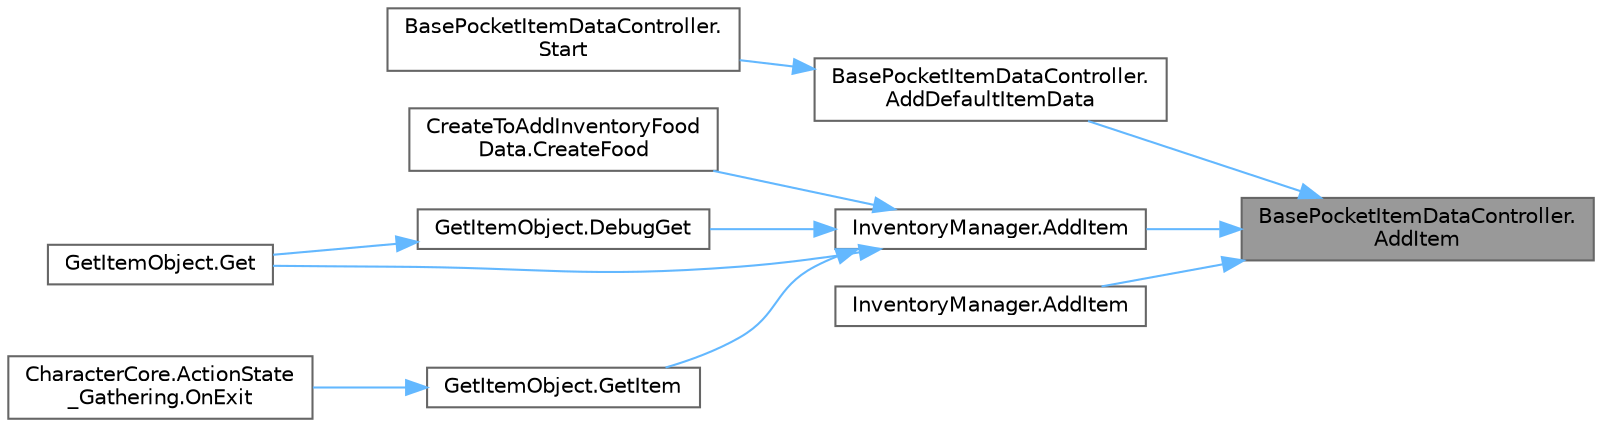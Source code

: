 digraph "BasePocketItemDataController.AddItem"
{
 // LATEX_PDF_SIZE
  bgcolor="transparent";
  edge [fontname=Helvetica,fontsize=10,labelfontname=Helvetica,labelfontsize=10];
  node [fontname=Helvetica,fontsize=10,shape=box,height=0.2,width=0.4];
  rankdir="RL";
  Node1 [id="Node000001",label="BasePocketItemDataController.\lAddItem",height=0.2,width=0.4,color="gray40", fillcolor="grey60", style="filled", fontcolor="black",tooltip="アイテムリストに引数アイテムを追加する"];
  Node1 -> Node2 [id="edge11_Node000001_Node000002",dir="back",color="steelblue1",style="solid",tooltip=" "];
  Node2 [id="Node000002",label="BasePocketItemDataController.\lAddDefaultItemData",height=0.2,width=0.4,color="grey40", fillcolor="white", style="filled",URL="$class_base_pocket_item_data_controller.html#a8976ea94159ccc6785371582e4a69145",tooltip=" "];
  Node2 -> Node3 [id="edge12_Node000002_Node000003",dir="back",color="steelblue1",style="solid",tooltip=" "];
  Node3 [id="Node000003",label="BasePocketItemDataController.\lStart",height=0.2,width=0.4,color="grey40", fillcolor="white", style="filled",URL="$class_base_pocket_item_data_controller.html#af65bb1cf2b9474f28ee4a5490a9bf627",tooltip=" "];
  Node1 -> Node4 [id="edge13_Node000001_Node000004",dir="back",color="steelblue1",style="solid",tooltip=" "];
  Node4 [id="Node000004",label="InventoryManager.AddItem",height=0.2,width=0.4,color="grey40", fillcolor="white", style="filled",URL="$class_inventory_manager.html#ad2bff3b02a0f3a6dcd036a9df1791034",tooltip="アイテムリストに引数アイテムを追加する"];
  Node4 -> Node5 [id="edge14_Node000004_Node000005",dir="back",color="steelblue1",style="solid",tooltip=" "];
  Node5 [id="Node000005",label="CreateToAddInventoryFood\lData.CreateFood",height=0.2,width=0.4,color="grey40", fillcolor="white", style="filled",URL="$class_create_to_add_inventory_food_data.html#a2922c96a227cd99d5a4599423d309e3e",tooltip="料理を作成するメソッド。 作成した料理はPocketManagerに追加される。"];
  Node4 -> Node6 [id="edge15_Node000004_Node000006",dir="back",color="steelblue1",style="solid",tooltip=" "];
  Node6 [id="Node000006",label="GetItemObject.DebugGet",height=0.2,width=0.4,color="grey40", fillcolor="white", style="filled",URL="$class_get_item_object.html#a97dd1166320b08670b841af94266cb44",tooltip=" "];
  Node6 -> Node7 [id="edge16_Node000006_Node000007",dir="back",color="steelblue1",style="solid",tooltip=" "];
  Node7 [id="Node000007",label="GetItemObject.Get",height=0.2,width=0.4,color="grey40", fillcolor="white", style="filled",URL="$class_get_item_object.html#aa84ad542dcec19933655a5059d426e36",tooltip=" "];
  Node4 -> Node7 [id="edge17_Node000004_Node000007",dir="back",color="steelblue1",style="solid",tooltip=" "];
  Node4 -> Node8 [id="edge18_Node000004_Node000008",dir="back",color="steelblue1",style="solid",tooltip=" "];
  Node8 [id="Node000008",label="GetItemObject.GetItem",height=0.2,width=0.4,color="grey40", fillcolor="white", style="filled",URL="$class_get_item_object.html#add9486ad28696c343442d7a88574dc61",tooltip=" "];
  Node8 -> Node9 [id="edge19_Node000008_Node000009",dir="back",color="steelblue1",style="solid",tooltip=" "];
  Node9 [id="Node000009",label="CharacterCore.ActionState\l_Gathering.OnExit",height=0.2,width=0.4,color="grey40", fillcolor="white", style="filled",URL="$class_character_core_1_1_action_state___gathering.html#acc5268975f8ed1734d9a62544db6bb51",tooltip=" "];
  Node1 -> Node10 [id="edge20_Node000001_Node000010",dir="back",color="steelblue1",style="solid",tooltip=" "];
  Node10 [id="Node000010",label="InventoryManager.AddItem",height=0.2,width=0.4,color="grey40", fillcolor="white", style="filled",URL="$class_inventory_manager.html#aa312475830a213d933d73489216473d9",tooltip=" "];
}
